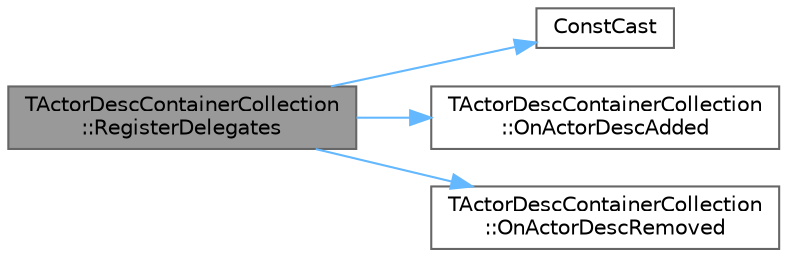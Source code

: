 digraph "TActorDescContainerCollection::RegisterDelegates"
{
 // INTERACTIVE_SVG=YES
 // LATEX_PDF_SIZE
  bgcolor="transparent";
  edge [fontname=Helvetica,fontsize=10,labelfontname=Helvetica,labelfontsize=10];
  node [fontname=Helvetica,fontsize=10,shape=box,height=0.2,width=0.4];
  rankdir="LR";
  Node1 [id="Node000001",label="TActorDescContainerCollection\l::RegisterDelegates",height=0.2,width=0.4,color="gray40", fillcolor="grey60", style="filled", fontcolor="black",tooltip=" "];
  Node1 -> Node2 [id="edge1_Node000001_Node000002",color="steelblue1",style="solid",tooltip=" "];
  Node2 [id="Node000002",label="ConstCast",height=0.2,width=0.4,color="grey40", fillcolor="white", style="filled",URL="$d6/d75/ObjectPtr_8h.html#a914362d70d48a0e442e835083ed460f1",tooltip=" "];
  Node1 -> Node3 [id="edge2_Node000001_Node000003",color="steelblue1",style="solid",tooltip=" "];
  Node3 [id="Node000003",label="TActorDescContainerCollection\l::OnActorDescAdded",height=0.2,width=0.4,color="grey40", fillcolor="white", style="filled",URL="$d6/d66/classTActorDescContainerCollection.html#a7b3fec771e27a146bbb5fa43d008e8a8",tooltip=" "];
  Node1 -> Node4 [id="edge3_Node000001_Node000004",color="steelblue1",style="solid",tooltip=" "];
  Node4 [id="Node000004",label="TActorDescContainerCollection\l::OnActorDescRemoved",height=0.2,width=0.4,color="grey40", fillcolor="white", style="filled",URL="$d6/d66/classTActorDescContainerCollection.html#a995bcf683042c4dbf7e188dfbd4c3fa1",tooltip=" "];
}
